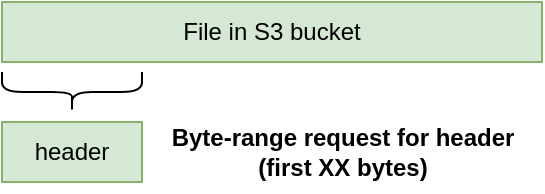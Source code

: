 <mxfile version="26.0.4">
  <diagram name="Page-1" id="BxIUrc6adpdj4-gT5otx">
    <mxGraphModel dx="1114" dy="1198" grid="1" gridSize="10" guides="1" tooltips="1" connect="1" arrows="1" fold="1" page="1" pageScale="1" pageWidth="850" pageHeight="1100" math="0" shadow="0">
      <root>
        <mxCell id="0" />
        <mxCell id="1" parent="0" />
        <mxCell id="5GcEZHKBP_EIsNFxZQGG-1" value="File in S3 bucket" style="rounded=0;whiteSpace=wrap;html=1;fillColor=#d5e8d4;strokeColor=#82b366;" vertex="1" parent="1">
          <mxGeometry x="310" y="430" width="270" height="30" as="geometry" />
        </mxCell>
        <mxCell id="5GcEZHKBP_EIsNFxZQGG-2" value="header" style="rounded=0;whiteSpace=wrap;html=1;fillColor=#d5e8d4;strokeColor=#82b366;" vertex="1" parent="1">
          <mxGeometry x="310" y="490" width="70" height="30" as="geometry" />
        </mxCell>
        <mxCell id="5GcEZHKBP_EIsNFxZQGG-6" value="" style="shape=curlyBracket;whiteSpace=wrap;html=1;rounded=1;flipH=1;labelPosition=right;verticalLabelPosition=middle;align=left;verticalAlign=middle;rotation=90;" vertex="1" parent="1">
          <mxGeometry x="335" y="440" width="20" height="70" as="geometry" />
        </mxCell>
        <mxCell id="5GcEZHKBP_EIsNFxZQGG-9" value="Byte-range request for header&lt;div&gt;(first XX bytes)&lt;/div&gt;" style="text;html=1;align=center;verticalAlign=middle;resizable=0;points=[];autosize=1;strokeColor=none;fillColor=none;fontStyle=1" vertex="1" parent="1">
          <mxGeometry x="390" y="485" width="180" height="40" as="geometry" />
        </mxCell>
      </root>
    </mxGraphModel>
  </diagram>
</mxfile>
